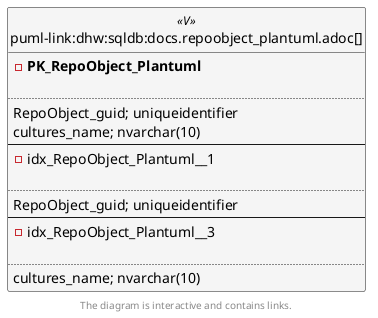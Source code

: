 @startuml
left to right direction
'top to bottom direction
hide circle
'avoide "." issues:
set namespaceSeparator none


skinparam class {
  BackgroundColor White
  BackgroundColor<<FN>> Yellow
  BackgroundColor<<FS>> Yellow
  BackgroundColor<<FT>> LightGray
  BackgroundColor<<IF>> Yellow
  BackgroundColor<<IS>> Yellow
  BackgroundColor<<P>> Aqua
  BackgroundColor<<PC>> Aqua
  BackgroundColor<<SN>> Yellow
  BackgroundColor<<SO>> SlateBlue
  BackgroundColor<<TF>> LightGray
  BackgroundColor<<TR>> Tomato
  BackgroundColor<<U>> White
  BackgroundColor<<V>> WhiteSmoke
  BackgroundColor<<X>> Aqua
  BackgroundColor<<external>> AliceBlue
}


entity "puml-link:dhw:sqldb:docs.repoobject_plantuml.adoc[]" as docs.RepoObject_Plantuml << V >> {
- **PK_RepoObject_Plantuml**

..
RepoObject_guid; uniqueidentifier
cultures_name; nvarchar(10)
--
- idx_RepoObject_Plantuml__1

..
RepoObject_guid; uniqueidentifier
--
- idx_RepoObject_Plantuml__3

..
cultures_name; nvarchar(10)
}

footer The diagram is interactive and contains links.
@enduml

